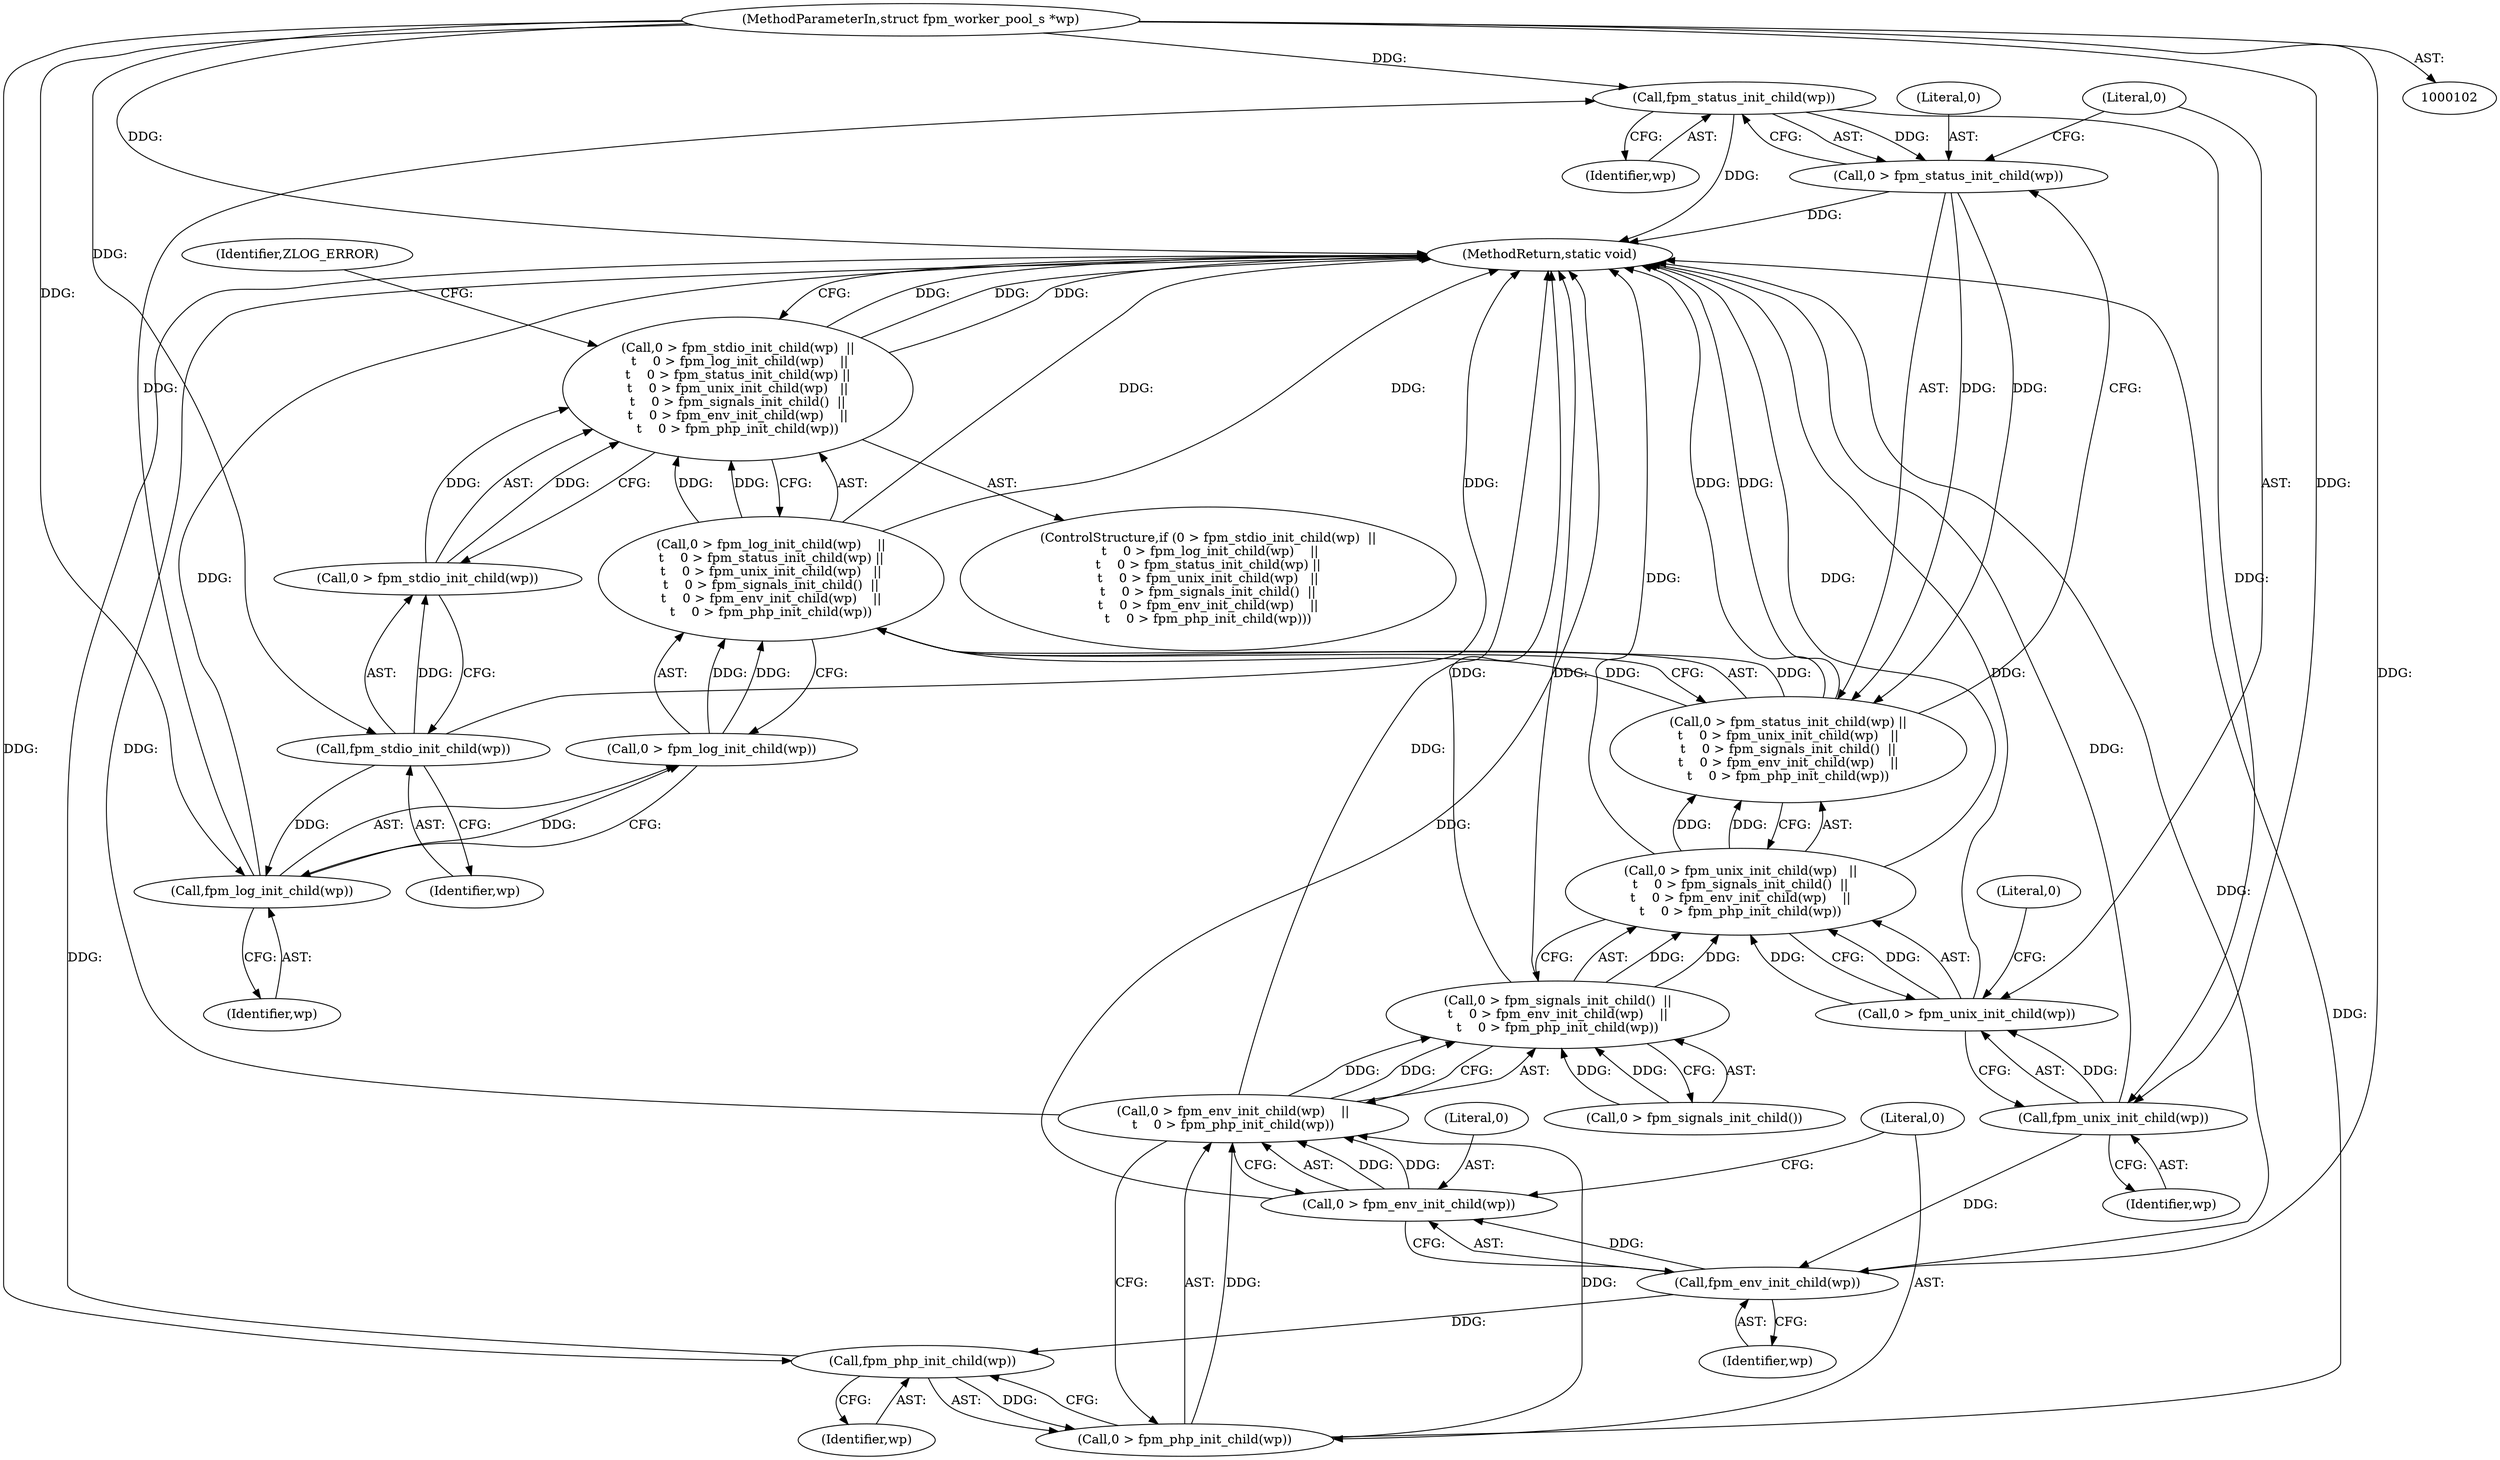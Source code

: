 digraph "0_php-src_69dee5c732fe982c82edb17d0dbc3e79a47748d8@pointer" {
"1000136" [label="(Call,fpm_status_init_child(wp))"];
"1000131" [label="(Call,fpm_log_init_child(wp))"];
"1000126" [label="(Call,fpm_stdio_init_child(wp))"];
"1000103" [label="(MethodParameterIn,struct fpm_worker_pool_s *wp)"];
"1000134" [label="(Call,0 > fpm_status_init_child(wp))"];
"1000133" [label="(Call,0 > fpm_status_init_child(wp) ||\n\t    0 > fpm_unix_init_child(wp)   ||\n\t    0 > fpm_signals_init_child()  ||\n\t    0 > fpm_env_init_child(wp)    ||\n\t    0 > fpm_php_init_child(wp))"];
"1000128" [label="(Call,0 > fpm_log_init_child(wp)    ||\n\t    0 > fpm_status_init_child(wp) ||\n\t    0 > fpm_unix_init_child(wp)   ||\n\t    0 > fpm_signals_init_child()  ||\n\t    0 > fpm_env_init_child(wp)    ||\n\t    0 > fpm_php_init_child(wp))"];
"1000123" [label="(Call,0 > fpm_stdio_init_child(wp)  ||\n \t    0 > fpm_log_init_child(wp)    ||\n\t    0 > fpm_status_init_child(wp) ||\n\t    0 > fpm_unix_init_child(wp)   ||\n\t    0 > fpm_signals_init_child()  ||\n\t    0 > fpm_env_init_child(wp)    ||\n\t    0 > fpm_php_init_child(wp))"];
"1000141" [label="(Call,fpm_unix_init_child(wp))"];
"1000139" [label="(Call,0 > fpm_unix_init_child(wp))"];
"1000138" [label="(Call,0 > fpm_unix_init_child(wp)   ||\n\t    0 > fpm_signals_init_child()  ||\n\t    0 > fpm_env_init_child(wp)    ||\n\t    0 > fpm_php_init_child(wp))"];
"1000150" [label="(Call,fpm_env_init_child(wp))"];
"1000148" [label="(Call,0 > fpm_env_init_child(wp))"];
"1000147" [label="(Call,0 > fpm_env_init_child(wp)    ||\n\t    0 > fpm_php_init_child(wp))"];
"1000143" [label="(Call,0 > fpm_signals_init_child()  ||\n\t    0 > fpm_env_init_child(wp)    ||\n\t    0 > fpm_php_init_child(wp))"];
"1000154" [label="(Call,fpm_php_init_child(wp))"];
"1000152" [label="(Call,0 > fpm_php_init_child(wp))"];
"1000133" [label="(Call,0 > fpm_status_init_child(wp) ||\n\t    0 > fpm_unix_init_child(wp)   ||\n\t    0 > fpm_signals_init_child()  ||\n\t    0 > fpm_env_init_child(wp)    ||\n\t    0 > fpm_php_init_child(wp))"];
"1000143" [label="(Call,0 > fpm_signals_init_child()  ||\n\t    0 > fpm_env_init_child(wp)    ||\n\t    0 > fpm_php_init_child(wp))"];
"1000124" [label="(Call,0 > fpm_stdio_init_child(wp))"];
"1000137" [label="(Identifier,wp)"];
"1000128" [label="(Call,0 > fpm_log_init_child(wp)    ||\n\t    0 > fpm_status_init_child(wp) ||\n\t    0 > fpm_unix_init_child(wp)   ||\n\t    0 > fpm_signals_init_child()  ||\n\t    0 > fpm_env_init_child(wp)    ||\n\t    0 > fpm_php_init_child(wp))"];
"1000150" [label="(Call,fpm_env_init_child(wp))"];
"1000141" [label="(Call,fpm_unix_init_child(wp))"];
"1000134" [label="(Call,0 > fpm_status_init_child(wp))"];
"1000123" [label="(Call,0 > fpm_stdio_init_child(wp)  ||\n \t    0 > fpm_log_init_child(wp)    ||\n\t    0 > fpm_status_init_child(wp) ||\n\t    0 > fpm_unix_init_child(wp)   ||\n\t    0 > fpm_signals_init_child()  ||\n\t    0 > fpm_env_init_child(wp)    ||\n\t    0 > fpm_php_init_child(wp))"];
"1000152" [label="(Call,0 > fpm_php_init_child(wp))"];
"1000155" [label="(Identifier,wp)"];
"1000140" [label="(Literal,0)"];
"1000142" [label="(Identifier,wp)"];
"1000129" [label="(Call,0 > fpm_log_init_child(wp))"];
"1000145" [label="(Literal,0)"];
"1000138" [label="(Call,0 > fpm_unix_init_child(wp)   ||\n\t    0 > fpm_signals_init_child()  ||\n\t    0 > fpm_env_init_child(wp)    ||\n\t    0 > fpm_php_init_child(wp))"];
"1000127" [label="(Identifier,wp)"];
"1000126" [label="(Call,fpm_stdio_init_child(wp))"];
"1000144" [label="(Call,0 > fpm_signals_init_child())"];
"1000135" [label="(Literal,0)"];
"1000103" [label="(MethodParameterIn,struct fpm_worker_pool_s *wp)"];
"1000139" [label="(Call,0 > fpm_unix_init_child(wp))"];
"1000158" [label="(Identifier,ZLOG_ERROR)"];
"1000148" [label="(Call,0 > fpm_env_init_child(wp))"];
"1000149" [label="(Literal,0)"];
"1000153" [label="(Literal,0)"];
"1000132" [label="(Identifier,wp)"];
"1000154" [label="(Call,fpm_php_init_child(wp))"];
"1000122" [label="(ControlStructure,if (0 > fpm_stdio_init_child(wp)  ||\n \t    0 > fpm_log_init_child(wp)    ||\n\t    0 > fpm_status_init_child(wp) ||\n\t    0 > fpm_unix_init_child(wp)   ||\n\t    0 > fpm_signals_init_child()  ||\n\t    0 > fpm_env_init_child(wp)    ||\n\t    0 > fpm_php_init_child(wp)))"];
"1000147" [label="(Call,0 > fpm_env_init_child(wp)    ||\n\t    0 > fpm_php_init_child(wp))"];
"1000131" [label="(Call,fpm_log_init_child(wp))"];
"1000167" [label="(MethodReturn,static void)"];
"1000151" [label="(Identifier,wp)"];
"1000136" [label="(Call,fpm_status_init_child(wp))"];
"1000136" -> "1000134"  [label="AST: "];
"1000136" -> "1000137"  [label="CFG: "];
"1000137" -> "1000136"  [label="AST: "];
"1000134" -> "1000136"  [label="CFG: "];
"1000136" -> "1000167"  [label="DDG: "];
"1000136" -> "1000134"  [label="DDG: "];
"1000131" -> "1000136"  [label="DDG: "];
"1000103" -> "1000136"  [label="DDG: "];
"1000136" -> "1000141"  [label="DDG: "];
"1000131" -> "1000129"  [label="AST: "];
"1000131" -> "1000132"  [label="CFG: "];
"1000132" -> "1000131"  [label="AST: "];
"1000129" -> "1000131"  [label="CFG: "];
"1000131" -> "1000167"  [label="DDG: "];
"1000131" -> "1000129"  [label="DDG: "];
"1000126" -> "1000131"  [label="DDG: "];
"1000103" -> "1000131"  [label="DDG: "];
"1000126" -> "1000124"  [label="AST: "];
"1000126" -> "1000127"  [label="CFG: "];
"1000127" -> "1000126"  [label="AST: "];
"1000124" -> "1000126"  [label="CFG: "];
"1000126" -> "1000167"  [label="DDG: "];
"1000126" -> "1000124"  [label="DDG: "];
"1000103" -> "1000126"  [label="DDG: "];
"1000103" -> "1000102"  [label="AST: "];
"1000103" -> "1000167"  [label="DDG: "];
"1000103" -> "1000141"  [label="DDG: "];
"1000103" -> "1000150"  [label="DDG: "];
"1000103" -> "1000154"  [label="DDG: "];
"1000134" -> "1000133"  [label="AST: "];
"1000135" -> "1000134"  [label="AST: "];
"1000140" -> "1000134"  [label="CFG: "];
"1000133" -> "1000134"  [label="CFG: "];
"1000134" -> "1000167"  [label="DDG: "];
"1000134" -> "1000133"  [label="DDG: "];
"1000134" -> "1000133"  [label="DDG: "];
"1000133" -> "1000128"  [label="AST: "];
"1000133" -> "1000138"  [label="CFG: "];
"1000138" -> "1000133"  [label="AST: "];
"1000128" -> "1000133"  [label="CFG: "];
"1000133" -> "1000167"  [label="DDG: "];
"1000133" -> "1000167"  [label="DDG: "];
"1000133" -> "1000128"  [label="DDG: "];
"1000133" -> "1000128"  [label="DDG: "];
"1000138" -> "1000133"  [label="DDG: "];
"1000138" -> "1000133"  [label="DDG: "];
"1000128" -> "1000123"  [label="AST: "];
"1000128" -> "1000129"  [label="CFG: "];
"1000129" -> "1000128"  [label="AST: "];
"1000123" -> "1000128"  [label="CFG: "];
"1000128" -> "1000167"  [label="DDG: "];
"1000128" -> "1000167"  [label="DDG: "];
"1000128" -> "1000123"  [label="DDG: "];
"1000128" -> "1000123"  [label="DDG: "];
"1000129" -> "1000128"  [label="DDG: "];
"1000129" -> "1000128"  [label="DDG: "];
"1000123" -> "1000122"  [label="AST: "];
"1000123" -> "1000124"  [label="CFG: "];
"1000124" -> "1000123"  [label="AST: "];
"1000158" -> "1000123"  [label="CFG: "];
"1000167" -> "1000123"  [label="CFG: "];
"1000123" -> "1000167"  [label="DDG: "];
"1000123" -> "1000167"  [label="DDG: "];
"1000123" -> "1000167"  [label="DDG: "];
"1000124" -> "1000123"  [label="DDG: "];
"1000124" -> "1000123"  [label="DDG: "];
"1000141" -> "1000139"  [label="AST: "];
"1000141" -> "1000142"  [label="CFG: "];
"1000142" -> "1000141"  [label="AST: "];
"1000139" -> "1000141"  [label="CFG: "];
"1000141" -> "1000167"  [label="DDG: "];
"1000141" -> "1000139"  [label="DDG: "];
"1000141" -> "1000150"  [label="DDG: "];
"1000139" -> "1000138"  [label="AST: "];
"1000140" -> "1000139"  [label="AST: "];
"1000145" -> "1000139"  [label="CFG: "];
"1000138" -> "1000139"  [label="CFG: "];
"1000139" -> "1000167"  [label="DDG: "];
"1000139" -> "1000138"  [label="DDG: "];
"1000139" -> "1000138"  [label="DDG: "];
"1000138" -> "1000143"  [label="CFG: "];
"1000143" -> "1000138"  [label="AST: "];
"1000138" -> "1000167"  [label="DDG: "];
"1000138" -> "1000167"  [label="DDG: "];
"1000143" -> "1000138"  [label="DDG: "];
"1000143" -> "1000138"  [label="DDG: "];
"1000150" -> "1000148"  [label="AST: "];
"1000150" -> "1000151"  [label="CFG: "];
"1000151" -> "1000150"  [label="AST: "];
"1000148" -> "1000150"  [label="CFG: "];
"1000150" -> "1000167"  [label="DDG: "];
"1000150" -> "1000148"  [label="DDG: "];
"1000150" -> "1000154"  [label="DDG: "];
"1000148" -> "1000147"  [label="AST: "];
"1000149" -> "1000148"  [label="AST: "];
"1000153" -> "1000148"  [label="CFG: "];
"1000147" -> "1000148"  [label="CFG: "];
"1000148" -> "1000167"  [label="DDG: "];
"1000148" -> "1000147"  [label="DDG: "];
"1000148" -> "1000147"  [label="DDG: "];
"1000147" -> "1000143"  [label="AST: "];
"1000147" -> "1000152"  [label="CFG: "];
"1000152" -> "1000147"  [label="AST: "];
"1000143" -> "1000147"  [label="CFG: "];
"1000147" -> "1000167"  [label="DDG: "];
"1000147" -> "1000167"  [label="DDG: "];
"1000147" -> "1000143"  [label="DDG: "];
"1000147" -> "1000143"  [label="DDG: "];
"1000152" -> "1000147"  [label="DDG: "];
"1000152" -> "1000147"  [label="DDG: "];
"1000143" -> "1000144"  [label="CFG: "];
"1000144" -> "1000143"  [label="AST: "];
"1000143" -> "1000167"  [label="DDG: "];
"1000143" -> "1000167"  [label="DDG: "];
"1000144" -> "1000143"  [label="DDG: "];
"1000144" -> "1000143"  [label="DDG: "];
"1000154" -> "1000152"  [label="AST: "];
"1000154" -> "1000155"  [label="CFG: "];
"1000155" -> "1000154"  [label="AST: "];
"1000152" -> "1000154"  [label="CFG: "];
"1000154" -> "1000167"  [label="DDG: "];
"1000154" -> "1000152"  [label="DDG: "];
"1000153" -> "1000152"  [label="AST: "];
"1000152" -> "1000167"  [label="DDG: "];
}
